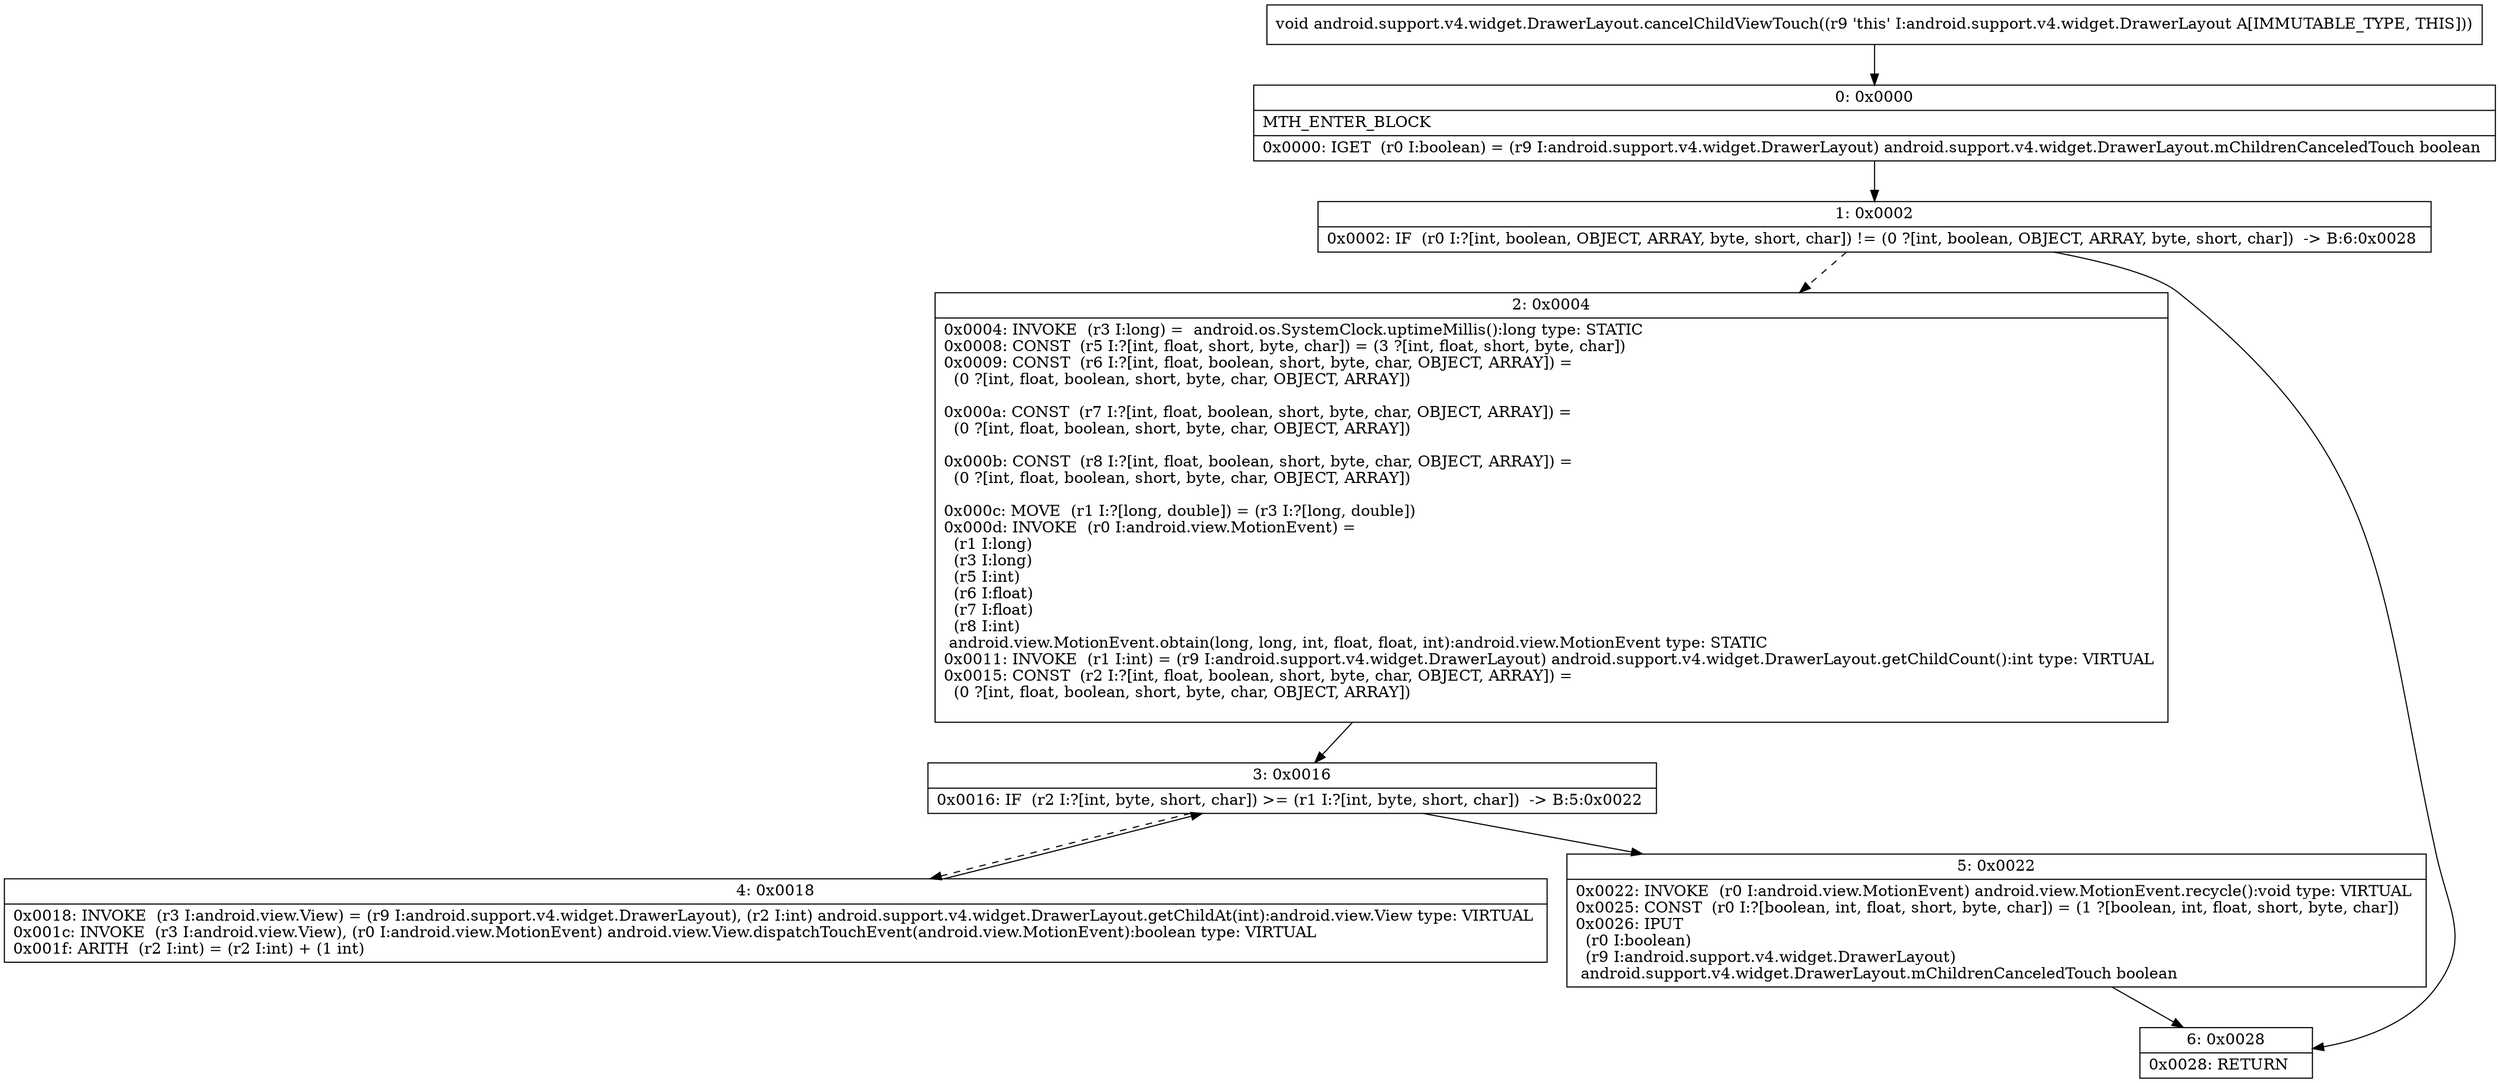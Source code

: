 digraph "CFG forandroid.support.v4.widget.DrawerLayout.cancelChildViewTouch()V" {
Node_0 [shape=record,label="{0\:\ 0x0000|MTH_ENTER_BLOCK\l|0x0000: IGET  (r0 I:boolean) = (r9 I:android.support.v4.widget.DrawerLayout) android.support.v4.widget.DrawerLayout.mChildrenCanceledTouch boolean \l}"];
Node_1 [shape=record,label="{1\:\ 0x0002|0x0002: IF  (r0 I:?[int, boolean, OBJECT, ARRAY, byte, short, char]) != (0 ?[int, boolean, OBJECT, ARRAY, byte, short, char])  \-\> B:6:0x0028 \l}"];
Node_2 [shape=record,label="{2\:\ 0x0004|0x0004: INVOKE  (r3 I:long) =  android.os.SystemClock.uptimeMillis():long type: STATIC \l0x0008: CONST  (r5 I:?[int, float, short, byte, char]) = (3 ?[int, float, short, byte, char]) \l0x0009: CONST  (r6 I:?[int, float, boolean, short, byte, char, OBJECT, ARRAY]) = \l  (0 ?[int, float, boolean, short, byte, char, OBJECT, ARRAY])\l \l0x000a: CONST  (r7 I:?[int, float, boolean, short, byte, char, OBJECT, ARRAY]) = \l  (0 ?[int, float, boolean, short, byte, char, OBJECT, ARRAY])\l \l0x000b: CONST  (r8 I:?[int, float, boolean, short, byte, char, OBJECT, ARRAY]) = \l  (0 ?[int, float, boolean, short, byte, char, OBJECT, ARRAY])\l \l0x000c: MOVE  (r1 I:?[long, double]) = (r3 I:?[long, double]) \l0x000d: INVOKE  (r0 I:android.view.MotionEvent) = \l  (r1 I:long)\l  (r3 I:long)\l  (r5 I:int)\l  (r6 I:float)\l  (r7 I:float)\l  (r8 I:int)\l android.view.MotionEvent.obtain(long, long, int, float, float, int):android.view.MotionEvent type: STATIC \l0x0011: INVOKE  (r1 I:int) = (r9 I:android.support.v4.widget.DrawerLayout) android.support.v4.widget.DrawerLayout.getChildCount():int type: VIRTUAL \l0x0015: CONST  (r2 I:?[int, float, boolean, short, byte, char, OBJECT, ARRAY]) = \l  (0 ?[int, float, boolean, short, byte, char, OBJECT, ARRAY])\l \l}"];
Node_3 [shape=record,label="{3\:\ 0x0016|0x0016: IF  (r2 I:?[int, byte, short, char]) \>= (r1 I:?[int, byte, short, char])  \-\> B:5:0x0022 \l}"];
Node_4 [shape=record,label="{4\:\ 0x0018|0x0018: INVOKE  (r3 I:android.view.View) = (r9 I:android.support.v4.widget.DrawerLayout), (r2 I:int) android.support.v4.widget.DrawerLayout.getChildAt(int):android.view.View type: VIRTUAL \l0x001c: INVOKE  (r3 I:android.view.View), (r0 I:android.view.MotionEvent) android.view.View.dispatchTouchEvent(android.view.MotionEvent):boolean type: VIRTUAL \l0x001f: ARITH  (r2 I:int) = (r2 I:int) + (1 int) \l}"];
Node_5 [shape=record,label="{5\:\ 0x0022|0x0022: INVOKE  (r0 I:android.view.MotionEvent) android.view.MotionEvent.recycle():void type: VIRTUAL \l0x0025: CONST  (r0 I:?[boolean, int, float, short, byte, char]) = (1 ?[boolean, int, float, short, byte, char]) \l0x0026: IPUT  \l  (r0 I:boolean)\l  (r9 I:android.support.v4.widget.DrawerLayout)\l android.support.v4.widget.DrawerLayout.mChildrenCanceledTouch boolean \l}"];
Node_6 [shape=record,label="{6\:\ 0x0028|0x0028: RETURN   \l}"];
MethodNode[shape=record,label="{void android.support.v4.widget.DrawerLayout.cancelChildViewTouch((r9 'this' I:android.support.v4.widget.DrawerLayout A[IMMUTABLE_TYPE, THIS])) }"];
MethodNode -> Node_0;
Node_0 -> Node_1;
Node_1 -> Node_2[style=dashed];
Node_1 -> Node_6;
Node_2 -> Node_3;
Node_3 -> Node_4[style=dashed];
Node_3 -> Node_5;
Node_4 -> Node_3;
Node_5 -> Node_6;
}

